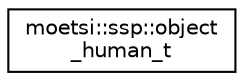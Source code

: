 digraph "Graphical Class Hierarchy"
{
 // LATEX_PDF_SIZE
  edge [fontname="Helvetica",fontsize="10",labelfontname="Helvetica",labelfontsize="10"];
  node [fontname="Helvetica",fontsize="10",shape=record];
  rankdir="LR";
  Node0 [label="moetsi::ssp::object\l_human_t",height=0.2,width=0.4,color="black", fillcolor="white", style="filled",URL="$structmoetsi_1_1ssp_1_1object__human__t.html",tooltip=" "];
}
